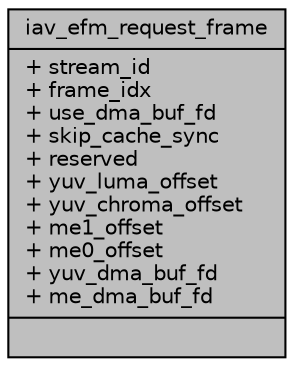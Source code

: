 digraph "iav_efm_request_frame"
{
 // INTERACTIVE_SVG=YES
 // LATEX_PDF_SIZE
  bgcolor="transparent";
  edge [fontname="Helvetica",fontsize="10",labelfontname="Helvetica",labelfontsize="10"];
  node [fontname="Helvetica",fontsize="10",shape=record];
  Node1 [label="{iav_efm_request_frame\n|+ stream_id\l+ frame_idx\l+ use_dma_buf_fd\l+ skip_cache_sync\l+ reserved\l+ yuv_luma_offset\l+ yuv_chroma_offset\l+ me1_offset\l+ me0_offset\l+ yuv_dma_buf_fd\l+ me_dma_buf_fd\l|}",height=0.2,width=0.4,color="black", fillcolor="grey75", style="filled", fontcolor="black",tooltip=" "];
}
